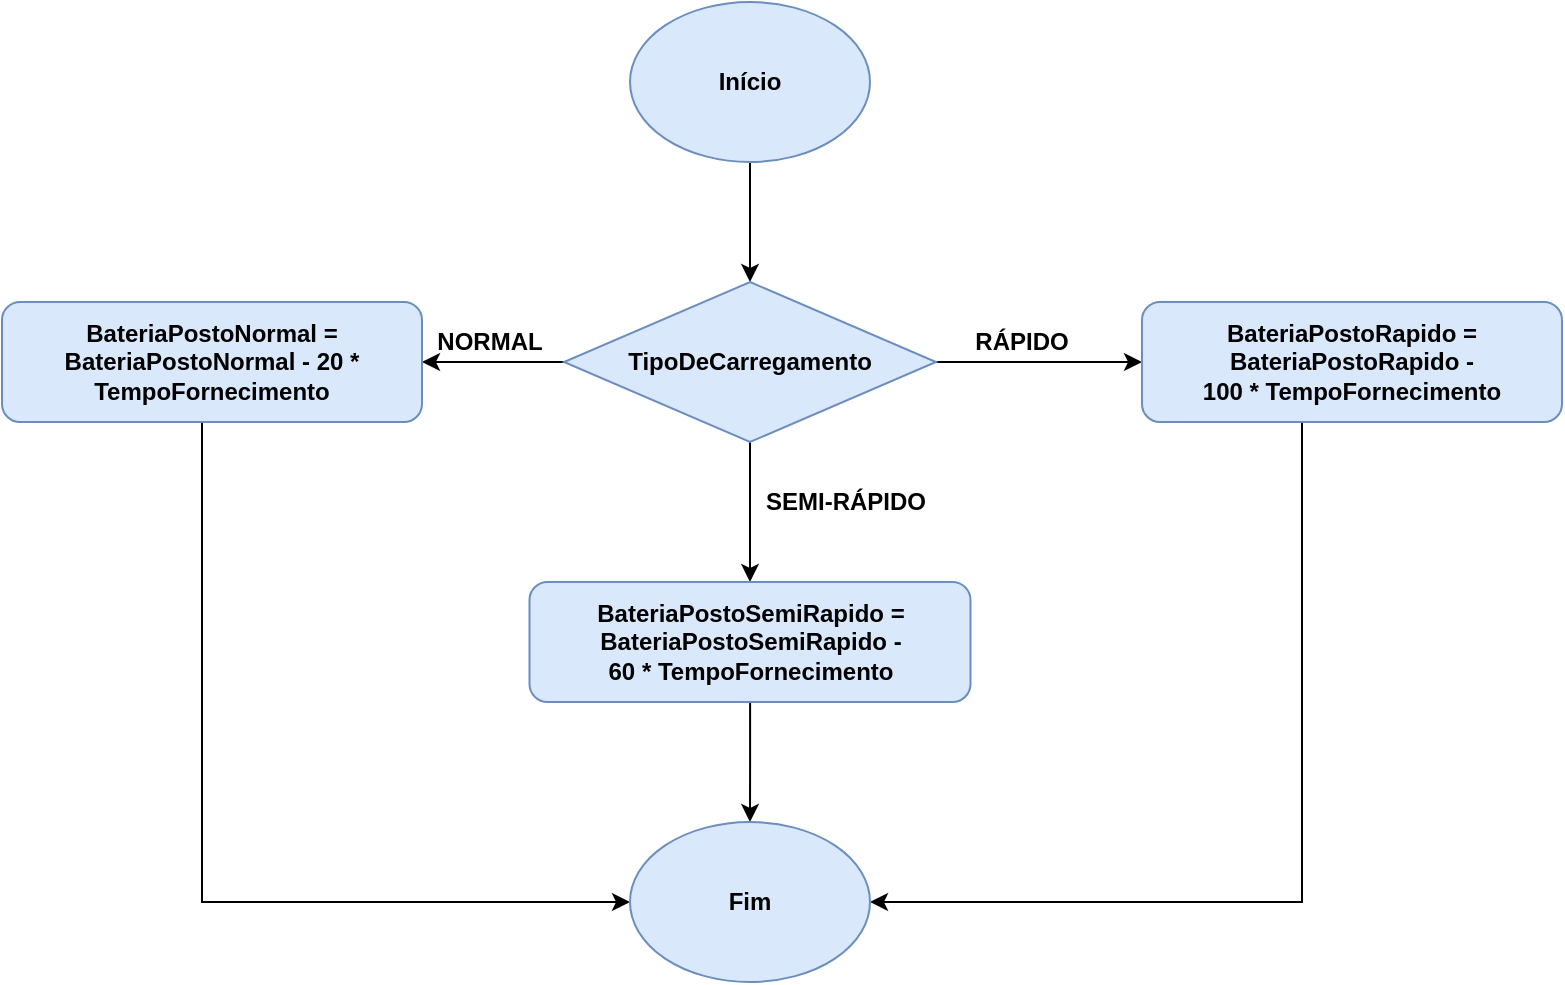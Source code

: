 <mxfile version="13.0.3" type="device"><diagram id="3_wstxB1-v2Z9V4mSoaC" name="Página-1"><mxGraphModel dx="1024" dy="592" grid="1" gridSize="10" guides="1" tooltips="1" connect="1" arrows="1" fold="1" page="1" pageScale="1" pageWidth="827" pageHeight="1169" math="0" shadow="0"><root><mxCell id="0"/><mxCell id="1" parent="0"/><mxCell id="famyD-qjKwMhr4wogFG0-1" style="edgeStyle=orthogonalEdgeStyle;rounded=0;orthogonalLoop=1;jettySize=auto;html=1;" parent="1" source="QgwGMVNtkMK_rr7VGuE7-1" target="QgwGMVNtkMK_rr7VGuE7-4" edge="1"><mxGeometry relative="1" as="geometry"/></mxCell><mxCell id="QgwGMVNtkMK_rr7VGuE7-1" value="&lt;b&gt;Início&lt;/b&gt;" style="ellipse;whiteSpace=wrap;html=1;fillColor=#dae8fc;strokeColor=#6c8ebf;" parent="1" vertex="1"><mxGeometry x="354" y="30" width="120" height="80" as="geometry"/></mxCell><mxCell id="QgwGMVNtkMK_rr7VGuE7-9" style="edgeStyle=orthogonalEdgeStyle;rounded=0;orthogonalLoop=1;jettySize=auto;html=1;entryX=0.5;entryY=0;entryDx=0;entryDy=0;" parent="1" source="QgwGMVNtkMK_rr7VGuE7-4" target="QgwGMVNtkMK_rr7VGuE7-7" edge="1"><mxGeometry relative="1" as="geometry"/></mxCell><mxCell id="QgwGMVNtkMK_rr7VGuE7-10" style="edgeStyle=orthogonalEdgeStyle;rounded=0;orthogonalLoop=1;jettySize=auto;html=1;entryX=0;entryY=0.5;entryDx=0;entryDy=0;" parent="1" source="QgwGMVNtkMK_rr7VGuE7-4" target="QgwGMVNtkMK_rr7VGuE7-8" edge="1"><mxGeometry relative="1" as="geometry"/></mxCell><mxCell id="QgwGMVNtkMK_rr7VGuE7-11" style="edgeStyle=orthogonalEdgeStyle;rounded=0;orthogonalLoop=1;jettySize=auto;html=1;entryX=1;entryY=0.5;entryDx=0;entryDy=0;" parent="1" source="QgwGMVNtkMK_rr7VGuE7-4" target="QgwGMVNtkMK_rr7VGuE7-6" edge="1"><mxGeometry relative="1" as="geometry"/></mxCell><mxCell id="QgwGMVNtkMK_rr7VGuE7-4" value="&lt;b&gt;TipoDeCarregamento&lt;/b&gt;" style="rhombus;whiteSpace=wrap;html=1;fillColor=#dae8fc;strokeColor=#6c8ebf;" parent="1" vertex="1"><mxGeometry x="321" y="170" width="186" height="80" as="geometry"/></mxCell><mxCell id="QgwGMVNtkMK_rr7VGuE7-19" style="edgeStyle=orthogonalEdgeStyle;rounded=0;orthogonalLoop=1;jettySize=auto;html=1;entryX=0;entryY=0.5;entryDx=0;entryDy=0;" parent="1" source="QgwGMVNtkMK_rr7VGuE7-6" target="QgwGMVNtkMK_rr7VGuE7-16" edge="1"><mxGeometry relative="1" as="geometry"><Array as="points"><mxPoint x="140" y="480"/></Array></mxGeometry></mxCell><mxCell id="QgwGMVNtkMK_rr7VGuE7-6" value="&lt;b&gt;BateriaPostoNormal = BateriaPostoNormal - 20 * TempoFornecimento&lt;/b&gt;" style="rounded=1;whiteSpace=wrap;html=1;fillColor=#dae8fc;strokeColor=#6c8ebf;" parent="1" vertex="1"><mxGeometry x="40" y="180" width="210" height="60" as="geometry"/></mxCell><mxCell id="QgwGMVNtkMK_rr7VGuE7-17" style="edgeStyle=orthogonalEdgeStyle;rounded=0;orthogonalLoop=1;jettySize=auto;html=1;entryX=0.5;entryY=0;entryDx=0;entryDy=0;" parent="1" source="QgwGMVNtkMK_rr7VGuE7-7" target="QgwGMVNtkMK_rr7VGuE7-16" edge="1"><mxGeometry relative="1" as="geometry"/></mxCell><mxCell id="QgwGMVNtkMK_rr7VGuE7-7" value="&lt;b&gt;BateriaPostoSemiRapido = BateriaPostoSemiRapido - 60&lt;/b&gt;&lt;b&gt;&amp;nbsp;*&amp;nbsp;&lt;/b&gt;&lt;b&gt;TempoFornecimento&lt;/b&gt;" style="rounded=1;whiteSpace=wrap;html=1;fillColor=#dae8fc;strokeColor=#6c8ebf;" parent="1" vertex="1"><mxGeometry x="303.75" y="320" width="220.5" height="60" as="geometry"/></mxCell><mxCell id="QgwGMVNtkMK_rr7VGuE7-18" style="edgeStyle=orthogonalEdgeStyle;rounded=0;orthogonalLoop=1;jettySize=auto;html=1;entryX=1;entryY=0.5;entryDx=0;entryDy=0;" parent="1" source="QgwGMVNtkMK_rr7VGuE7-8" target="QgwGMVNtkMK_rr7VGuE7-16" edge="1"><mxGeometry relative="1" as="geometry"><Array as="points"><mxPoint x="690" y="480"/></Array></mxGeometry></mxCell><mxCell id="QgwGMVNtkMK_rr7VGuE7-8" value="&lt;b&gt;BateriaPostoRapido = BateriaPostoRapido - 100&amp;nbsp;&lt;/b&gt;&lt;b&gt;*&amp;nbsp;&lt;/b&gt;&lt;b&gt;TempoFornecimento&lt;/b&gt;" style="rounded=1;whiteSpace=wrap;html=1;fillColor=#dae8fc;strokeColor=#6c8ebf;" parent="1" vertex="1"><mxGeometry x="610" y="180" width="210" height="60" as="geometry"/></mxCell><mxCell id="QgwGMVNtkMK_rr7VGuE7-13" value="&lt;b&gt;NORMAL&lt;/b&gt;" style="text;html=1;strokeColor=none;fillColor=none;align=center;verticalAlign=middle;whiteSpace=wrap;rounded=0;" parent="1" vertex="1"><mxGeometry x="263.75" y="190" width="40" height="20" as="geometry"/></mxCell><mxCell id="QgwGMVNtkMK_rr7VGuE7-14" value="&lt;b&gt;RÁPIDO&lt;/b&gt;" style="text;html=1;strokeColor=none;fillColor=none;align=center;verticalAlign=middle;whiteSpace=wrap;rounded=0;" parent="1" vertex="1"><mxGeometry x="530" y="190" width="40" height="20" as="geometry"/></mxCell><mxCell id="QgwGMVNtkMK_rr7VGuE7-15" value="&lt;b&gt;SEMI-RÁPIDO&lt;/b&gt;" style="text;html=1;strokeColor=none;fillColor=none;align=center;verticalAlign=middle;whiteSpace=wrap;rounded=0;" parent="1" vertex="1"><mxGeometry x="417" y="270" width="90" height="20" as="geometry"/></mxCell><mxCell id="QgwGMVNtkMK_rr7VGuE7-16" value="&lt;b&gt;Fim&lt;/b&gt;" style="ellipse;whiteSpace=wrap;html=1;fillColor=#dae8fc;strokeColor=#6c8ebf;" parent="1" vertex="1"><mxGeometry x="354" y="440" width="120" height="80" as="geometry"/></mxCell></root></mxGraphModel></diagram></mxfile>